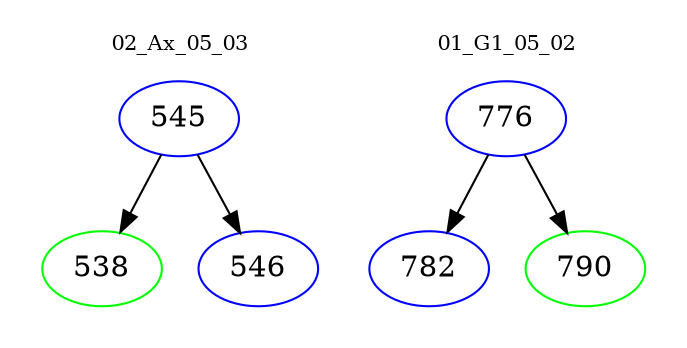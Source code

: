 digraph{
subgraph cluster_0 {
color = white
label = "02_Ax_05_03";
fontsize=10;
T0_545 [label="545", color="blue"]
T0_545 -> T0_538 [color="black"]
T0_538 [label="538", color="green"]
T0_545 -> T0_546 [color="black"]
T0_546 [label="546", color="blue"]
}
subgraph cluster_1 {
color = white
label = "01_G1_05_02";
fontsize=10;
T1_776 [label="776", color="blue"]
T1_776 -> T1_782 [color="black"]
T1_782 [label="782", color="blue"]
T1_776 -> T1_790 [color="black"]
T1_790 [label="790", color="green"]
}
}
